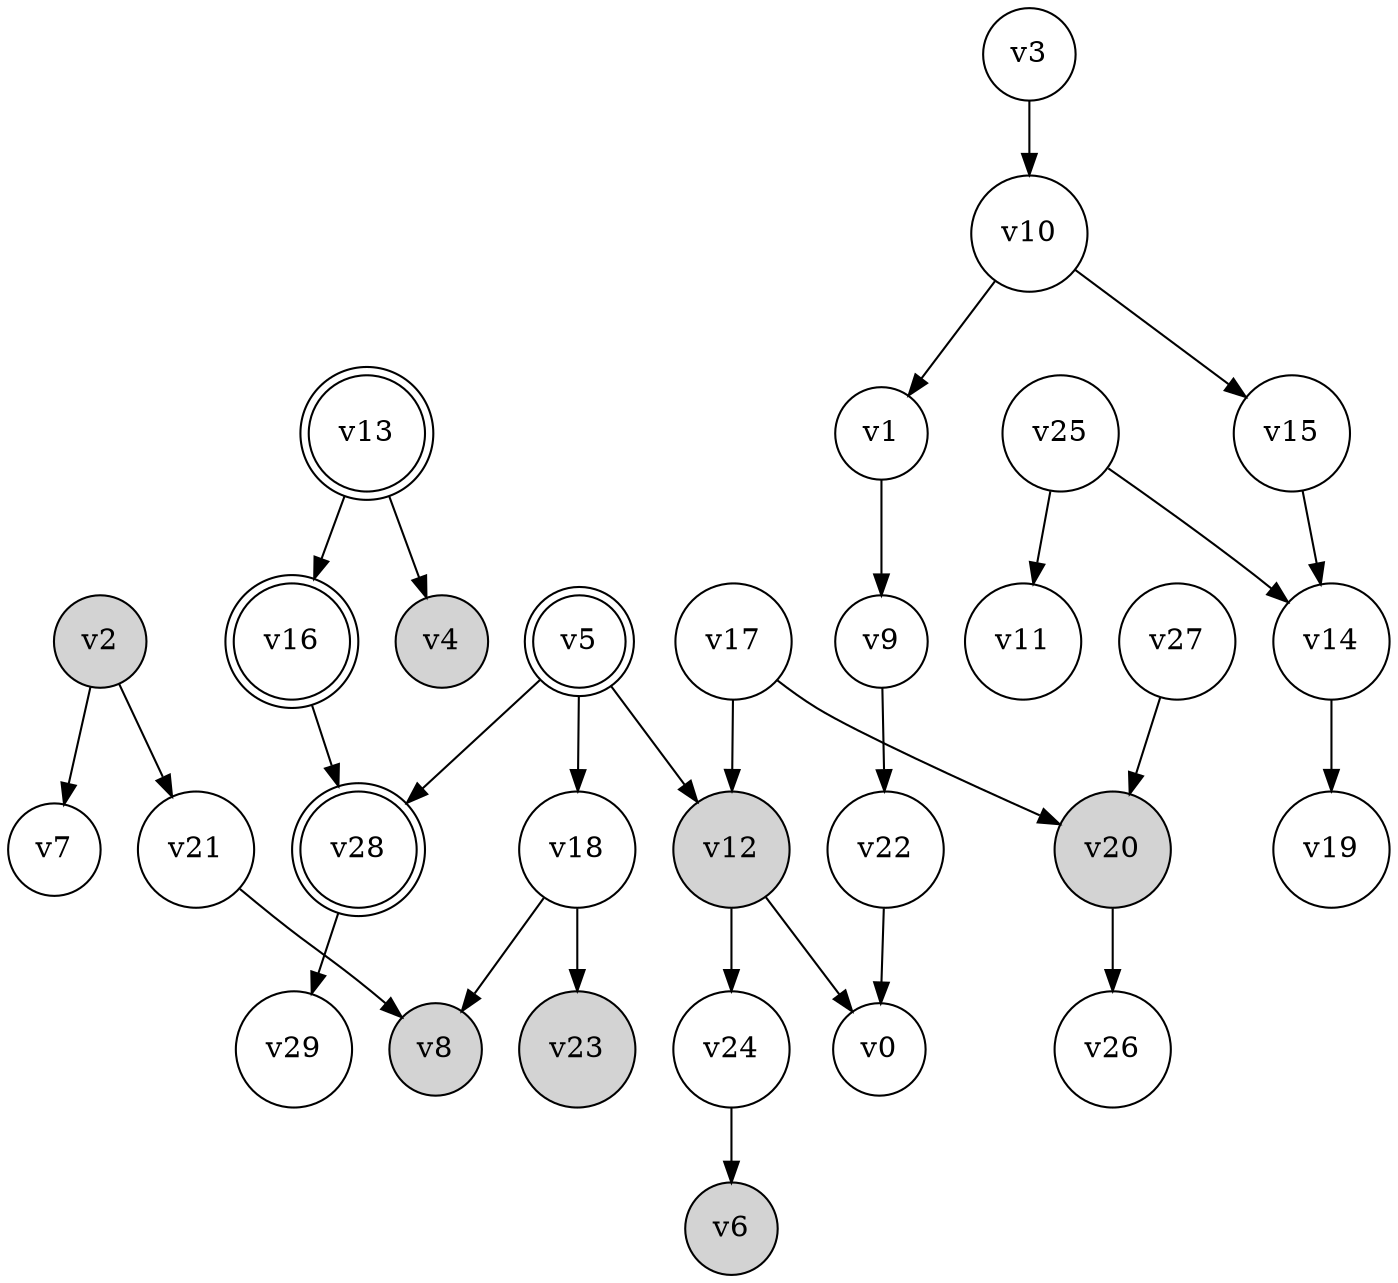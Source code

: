 digraph {
	rankdir=TD
	v0 [shape=circle]
	v1 [shape=circle]
	v2 [shape=circle style=filled]
	v3 [shape=circle]
	v4 [shape=circle style=filled]
	v5 [shape=doublecircle]
	v6 [shape=circle style=filled]
	v7 [shape=circle]
	v8 [shape=circle style=filled]
	v9 [shape=circle]
	v10 [shape=circle]
	v11 [shape=circle]
	v12 [shape=circle style=filled]
	v13 [shape=doublecircle]
	v14 [shape=circle]
	v15 [shape=circle]
	v16 [shape=doublecircle]
	v17 [shape=circle]
	v18 [shape=circle]
	v19 [shape=circle]
	v20 [shape=circle style=filled]
	v21 [shape=circle]
	v22 [shape=circle]
	v23 [shape=circle style=filled]
	v24 [shape=circle]
	v25 [shape=circle]
	v26 [shape=circle]
	v27 [shape=circle]
	v28 [shape=doublecircle]
	v29 [shape=circle]
	v1 -> v9
	v2 -> v21
	v2 -> v7
	v3 -> v10
	v5 -> v28
	v5 -> v18
	v5 -> v12
	v9 -> v22
	v10 -> v1
	v10 -> v15
	v12 -> v24
	v12 -> v0
	v13 -> v4
	v13 -> v16
	v14 -> v19
	v15 -> v14
	v16 -> v28
	v17 -> v12
	v17 -> v20
	v18 -> v8
	v18 -> v23
	v20 -> v26
	v21 -> v8
	v22 -> v0
	v24 -> v6
	v25 -> v14
	v25 -> v11
	v27 -> v20
	v28 -> v29
}
